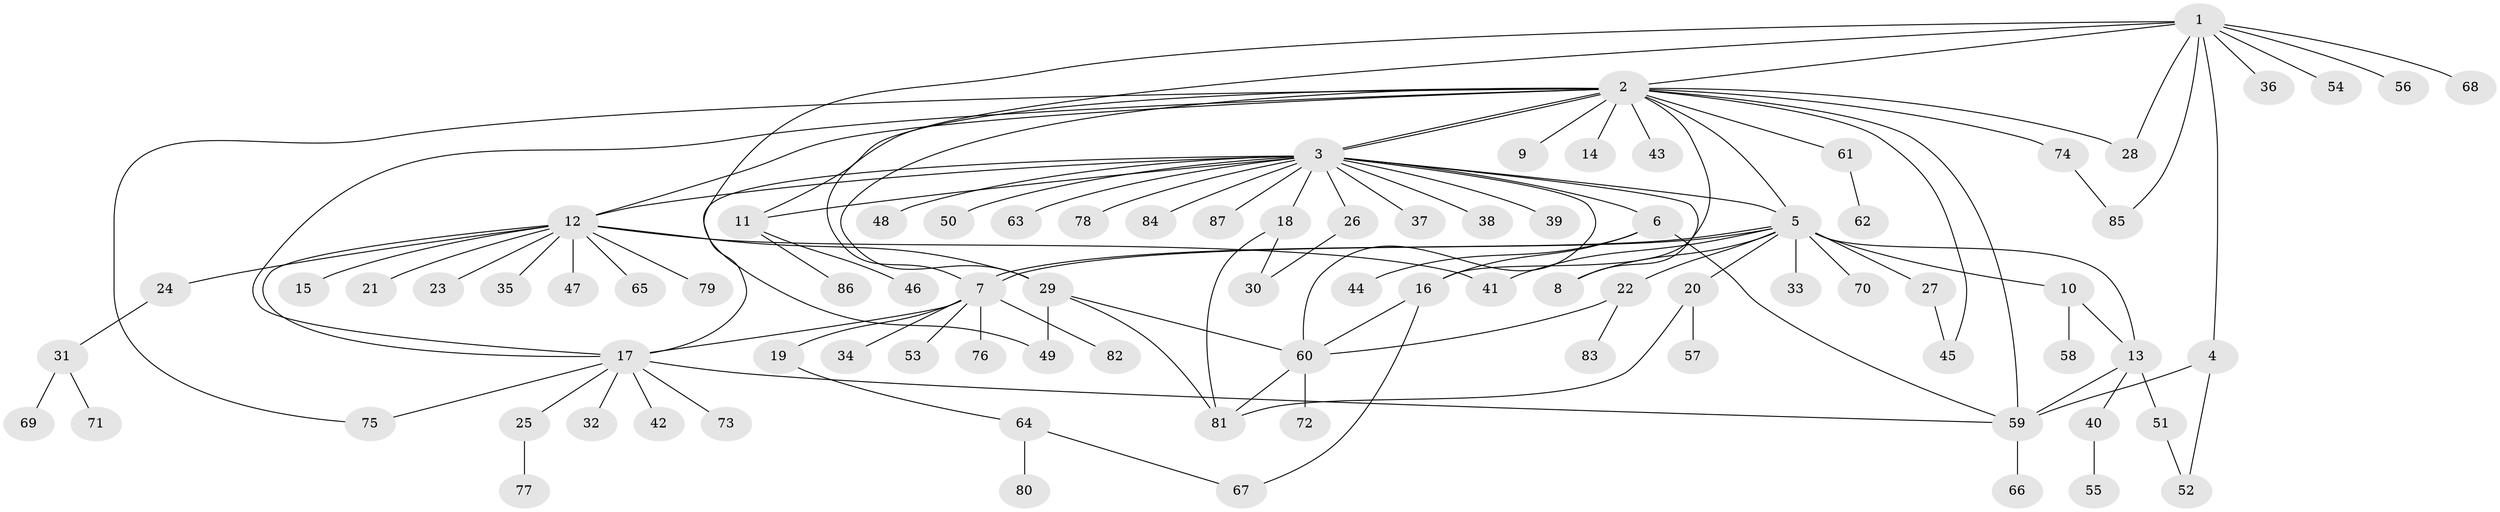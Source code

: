 // Generated by graph-tools (version 1.1) at 2025/26/03/09/25 03:26:07]
// undirected, 87 vertices, 118 edges
graph export_dot {
graph [start="1"]
  node [color=gray90,style=filled];
  1;
  2;
  3;
  4;
  5;
  6;
  7;
  8;
  9;
  10;
  11;
  12;
  13;
  14;
  15;
  16;
  17;
  18;
  19;
  20;
  21;
  22;
  23;
  24;
  25;
  26;
  27;
  28;
  29;
  30;
  31;
  32;
  33;
  34;
  35;
  36;
  37;
  38;
  39;
  40;
  41;
  42;
  43;
  44;
  45;
  46;
  47;
  48;
  49;
  50;
  51;
  52;
  53;
  54;
  55;
  56;
  57;
  58;
  59;
  60;
  61;
  62;
  63;
  64;
  65;
  66;
  67;
  68;
  69;
  70;
  71;
  72;
  73;
  74;
  75;
  76;
  77;
  78;
  79;
  80;
  81;
  82;
  83;
  84;
  85;
  86;
  87;
  1 -- 2;
  1 -- 4;
  1 -- 7;
  1 -- 28;
  1 -- 36;
  1 -- 49;
  1 -- 54;
  1 -- 56;
  1 -- 68;
  1 -- 85;
  2 -- 3;
  2 -- 3;
  2 -- 5;
  2 -- 9;
  2 -- 11;
  2 -- 12;
  2 -- 14;
  2 -- 16;
  2 -- 17;
  2 -- 28;
  2 -- 29;
  2 -- 43;
  2 -- 45;
  2 -- 59;
  2 -- 61;
  2 -- 74;
  2 -- 75;
  3 -- 5;
  3 -- 6;
  3 -- 8;
  3 -- 11;
  3 -- 12;
  3 -- 17;
  3 -- 18;
  3 -- 26;
  3 -- 37;
  3 -- 38;
  3 -- 39;
  3 -- 48;
  3 -- 50;
  3 -- 60;
  3 -- 63;
  3 -- 78;
  3 -- 84;
  3 -- 87;
  4 -- 52;
  4 -- 59;
  5 -- 7;
  5 -- 7;
  5 -- 8;
  5 -- 10;
  5 -- 13;
  5 -- 20;
  5 -- 22;
  5 -- 27;
  5 -- 33;
  5 -- 41;
  5 -- 70;
  6 -- 16;
  6 -- 44;
  6 -- 59;
  7 -- 17;
  7 -- 19;
  7 -- 34;
  7 -- 53;
  7 -- 76;
  7 -- 82;
  10 -- 13;
  10 -- 58;
  11 -- 46;
  11 -- 86;
  12 -- 15;
  12 -- 17;
  12 -- 21;
  12 -- 23;
  12 -- 24;
  12 -- 29;
  12 -- 35;
  12 -- 41;
  12 -- 47;
  12 -- 65;
  12 -- 79;
  13 -- 40;
  13 -- 51;
  13 -- 59;
  16 -- 60;
  16 -- 67;
  17 -- 25;
  17 -- 32;
  17 -- 42;
  17 -- 59;
  17 -- 73;
  17 -- 75;
  18 -- 30;
  18 -- 81;
  19 -- 64;
  20 -- 57;
  20 -- 81;
  22 -- 60;
  22 -- 83;
  24 -- 31;
  25 -- 77;
  26 -- 30;
  27 -- 45;
  29 -- 49;
  29 -- 60;
  29 -- 81;
  31 -- 69;
  31 -- 71;
  40 -- 55;
  51 -- 52;
  59 -- 66;
  60 -- 72;
  60 -- 81;
  61 -- 62;
  64 -- 67;
  64 -- 80;
  74 -- 85;
}
